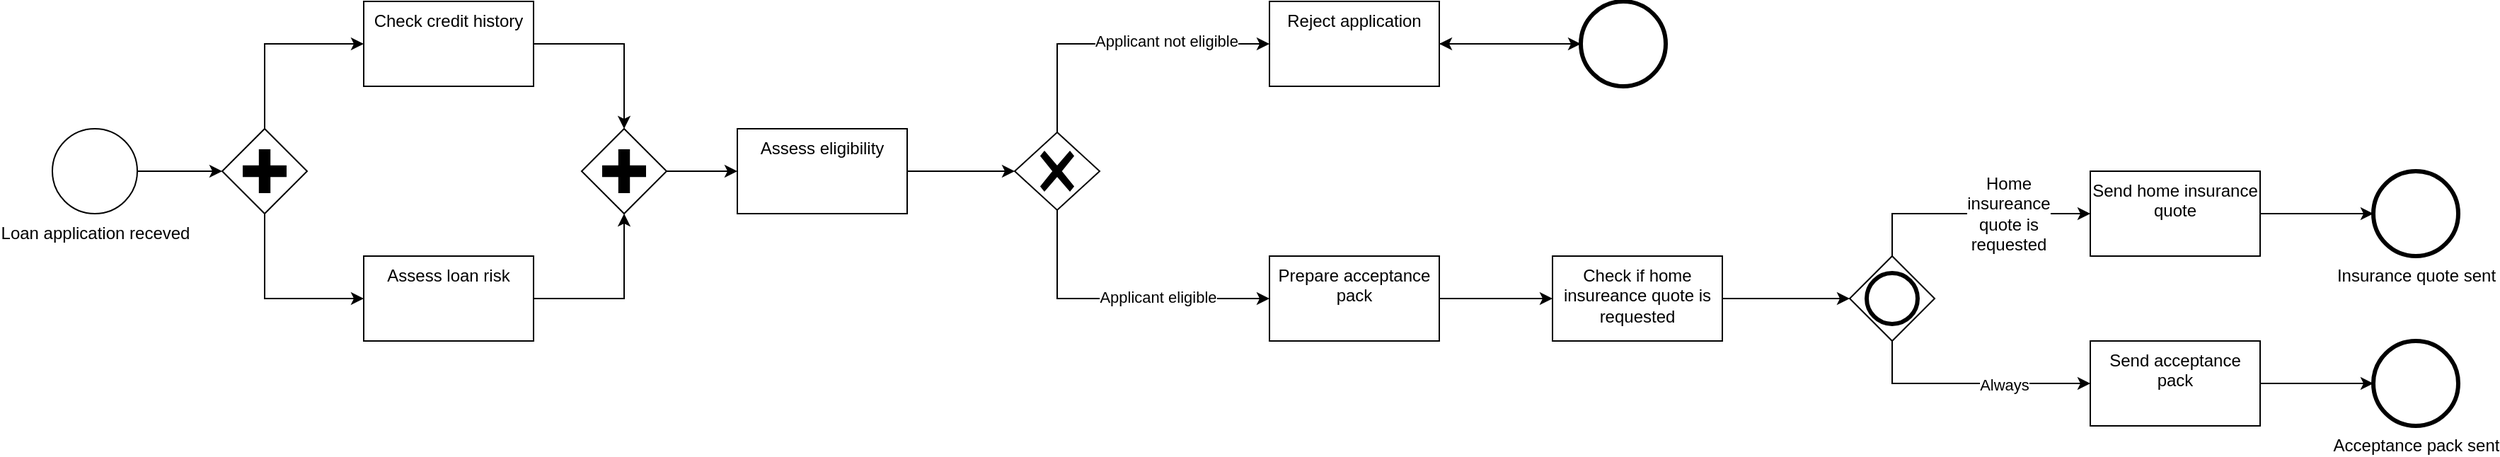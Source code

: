 <mxfile version="24.0.4" type="device">
  <diagram name="Страница — 1" id="TgzlF5RoW0JEdmuS7Nqw">
    <mxGraphModel dx="819" dy="478" grid="1" gridSize="10" guides="1" tooltips="1" connect="1" arrows="1" fold="1" page="1" pageScale="1" pageWidth="827" pageHeight="1169" math="0" shadow="0">
      <root>
        <mxCell id="0" />
        <mxCell id="1" parent="0" />
        <mxCell id="8a9pw-ncicUTeZt9-9Eh-6" style="edgeStyle=orthogonalEdgeStyle;rounded=0;orthogonalLoop=1;jettySize=auto;html=1;" edge="1" parent="1" source="8a9pw-ncicUTeZt9-9Eh-1" target="8a9pw-ncicUTeZt9-9Eh-4">
          <mxGeometry relative="1" as="geometry" />
        </mxCell>
        <mxCell id="8a9pw-ncicUTeZt9-9Eh-1" value="Loan application receved" style="points=[[0.145,0.145,0],[0.5,0,0],[0.855,0.145,0],[1,0.5,0],[0.855,0.855,0],[0.5,1,0],[0.145,0.855,0],[0,0.5,0]];shape=mxgraph.bpmn.event;html=1;verticalLabelPosition=bottom;labelBackgroundColor=#ffffff;verticalAlign=top;align=center;perimeter=ellipsePerimeter;outlineConnect=0;aspect=fixed;outline=standard;symbol=general;" vertex="1" parent="1">
          <mxGeometry x="40" y="590" width="60" height="60" as="geometry" />
        </mxCell>
        <mxCell id="8a9pw-ncicUTeZt9-9Eh-9" value="" style="edgeStyle=orthogonalEdgeStyle;rounded=0;orthogonalLoop=1;jettySize=auto;html=1;entryX=0;entryY=0.5;entryDx=0;entryDy=0;exitX=0.5;exitY=0;exitDx=0;exitDy=0;exitPerimeter=0;" edge="1" parent="1" source="8a9pw-ncicUTeZt9-9Eh-4" target="8a9pw-ncicUTeZt9-9Eh-8">
          <mxGeometry relative="1" as="geometry" />
        </mxCell>
        <mxCell id="8a9pw-ncicUTeZt9-9Eh-11" value="" style="edgeStyle=orthogonalEdgeStyle;rounded=0;orthogonalLoop=1;jettySize=auto;html=1;entryX=0;entryY=0.5;entryDx=0;entryDy=0;exitX=0.5;exitY=1;exitDx=0;exitDy=0;exitPerimeter=0;" edge="1" parent="1" source="8a9pw-ncicUTeZt9-9Eh-4" target="8a9pw-ncicUTeZt9-9Eh-10">
          <mxGeometry relative="1" as="geometry" />
        </mxCell>
        <mxCell id="8a9pw-ncicUTeZt9-9Eh-4" value="" style="points=[[0.25,0.25,0],[0.5,0,0],[0.75,0.25,0],[1,0.5,0],[0.75,0.75,0],[0.5,1,0],[0.25,0.75,0],[0,0.5,0]];shape=mxgraph.bpmn.gateway2;html=1;verticalLabelPosition=bottom;labelBackgroundColor=#ffffff;verticalAlign=top;align=center;perimeter=rhombusPerimeter;outlineConnect=0;outline=none;symbol=none;gwType=parallel;" vertex="1" parent="1">
          <mxGeometry x="160" y="590" width="60" height="60" as="geometry" />
        </mxCell>
        <mxCell id="8a9pw-ncicUTeZt9-9Eh-8" value="Check credit history" style="whiteSpace=wrap;html=1;verticalAlign=top;labelBackgroundColor=#ffffff;" vertex="1" parent="1">
          <mxGeometry x="260" y="500" width="120" height="60" as="geometry" />
        </mxCell>
        <mxCell id="8a9pw-ncicUTeZt9-9Eh-16" style="edgeStyle=orthogonalEdgeStyle;rounded=0;orthogonalLoop=1;jettySize=auto;html=1;" edge="1" parent="1" source="8a9pw-ncicUTeZt9-9Eh-10" target="8a9pw-ncicUTeZt9-9Eh-14">
          <mxGeometry relative="1" as="geometry" />
        </mxCell>
        <mxCell id="8a9pw-ncicUTeZt9-9Eh-10" value="Assess loan risk" style="whiteSpace=wrap;html=1;verticalAlign=top;labelBackgroundColor=#ffffff;" vertex="1" parent="1">
          <mxGeometry x="260" y="680" width="120" height="60" as="geometry" />
        </mxCell>
        <mxCell id="8a9pw-ncicUTeZt9-9Eh-18" value="" style="edgeStyle=orthogonalEdgeStyle;rounded=0;orthogonalLoop=1;jettySize=auto;html=1;" edge="1" parent="1" source="8a9pw-ncicUTeZt9-9Eh-14" target="8a9pw-ncicUTeZt9-9Eh-17">
          <mxGeometry relative="1" as="geometry" />
        </mxCell>
        <mxCell id="8a9pw-ncicUTeZt9-9Eh-14" value="" style="points=[[0.25,0.25,0],[0.5,0,0],[0.75,0.25,0],[1,0.5,0],[0.75,0.75,0],[0.5,1,0],[0.25,0.75,0],[0,0.5,0]];shape=mxgraph.bpmn.gateway2;html=1;verticalLabelPosition=bottom;labelBackgroundColor=#ffffff;verticalAlign=top;align=center;perimeter=rhombusPerimeter;outlineConnect=0;outline=none;symbol=none;gwType=parallel;" vertex="1" parent="1">
          <mxGeometry x="414" y="590" width="60" height="60" as="geometry" />
        </mxCell>
        <mxCell id="8a9pw-ncicUTeZt9-9Eh-15" style="edgeStyle=orthogonalEdgeStyle;rounded=0;orthogonalLoop=1;jettySize=auto;html=1;entryX=0.5;entryY=0;entryDx=0;entryDy=0;entryPerimeter=0;" edge="1" parent="1" source="8a9pw-ncicUTeZt9-9Eh-8" target="8a9pw-ncicUTeZt9-9Eh-14">
          <mxGeometry relative="1" as="geometry" />
        </mxCell>
        <mxCell id="8a9pw-ncicUTeZt9-9Eh-21" style="edgeStyle=orthogonalEdgeStyle;rounded=0;orthogonalLoop=1;jettySize=auto;html=1;" edge="1" parent="1" source="8a9pw-ncicUTeZt9-9Eh-17" target="8a9pw-ncicUTeZt9-9Eh-19">
          <mxGeometry relative="1" as="geometry" />
        </mxCell>
        <mxCell id="8a9pw-ncicUTeZt9-9Eh-17" value="Assess eligibility" style="whiteSpace=wrap;html=1;verticalAlign=top;labelBackgroundColor=#ffffff;" vertex="1" parent="1">
          <mxGeometry x="524" y="590" width="120" height="60" as="geometry" />
        </mxCell>
        <mxCell id="8a9pw-ncicUTeZt9-9Eh-23" value="" style="edgeStyle=orthogonalEdgeStyle;rounded=0;orthogonalLoop=1;jettySize=auto;html=1;entryX=0;entryY=0.5;entryDx=0;entryDy=0;exitX=0.5;exitY=0;exitDx=0;exitDy=0;exitPerimeter=0;" edge="1" parent="1" source="8a9pw-ncicUTeZt9-9Eh-19" target="8a9pw-ncicUTeZt9-9Eh-24">
          <mxGeometry relative="1" as="geometry">
            <mxPoint x="750" y="500" as="targetPoint" />
          </mxGeometry>
        </mxCell>
        <mxCell id="8a9pw-ncicUTeZt9-9Eh-31" value="Applicant not eligible" style="edgeLabel;html=1;align=center;verticalAlign=middle;resizable=0;points=[];" vertex="1" connectable="0" parent="8a9pw-ncicUTeZt9-9Eh-23">
          <mxGeometry x="0.309" y="2" relative="1" as="geometry">
            <mxPoint as="offset" />
          </mxGeometry>
        </mxCell>
        <mxCell id="8a9pw-ncicUTeZt9-9Eh-26" style="edgeStyle=orthogonalEdgeStyle;rounded=0;orthogonalLoop=1;jettySize=auto;html=1;entryX=0;entryY=0.5;entryDx=0;entryDy=0;exitX=0.5;exitY=1;exitDx=0;exitDy=0;exitPerimeter=0;" edge="1" parent="1" source="8a9pw-ncicUTeZt9-9Eh-19" target="8a9pw-ncicUTeZt9-9Eh-25">
          <mxGeometry relative="1" as="geometry" />
        </mxCell>
        <mxCell id="8a9pw-ncicUTeZt9-9Eh-30" value="Applicant eligible" style="edgeLabel;html=1;align=center;verticalAlign=middle;resizable=0;points=[];" vertex="1" connectable="0" parent="8a9pw-ncicUTeZt9-9Eh-26">
          <mxGeometry x="0.255" y="1" relative="1" as="geometry">
            <mxPoint as="offset" />
          </mxGeometry>
        </mxCell>
        <mxCell id="8a9pw-ncicUTeZt9-9Eh-19" value="" style="points=[[0.25,0.25,0],[0.5,0,0],[0.75,0.25,0],[1,0.5,0],[0.75,0.75,0],[0.5,1,0],[0.25,0.75,0],[0,0.5,0]];shape=mxgraph.bpmn.gateway2;html=1;verticalLabelPosition=bottom;labelBackgroundColor=#ffffff;verticalAlign=top;align=center;perimeter=rhombusPerimeter;outlineConnect=0;outline=none;symbol=none;gwType=exclusive;" vertex="1" parent="1">
          <mxGeometry x="720" y="592.5" width="60" height="55" as="geometry" />
        </mxCell>
        <mxCell id="8a9pw-ncicUTeZt9-9Eh-33" value="" style="edgeStyle=orthogonalEdgeStyle;rounded=0;orthogonalLoop=1;jettySize=auto;html=1;entryX=0;entryY=0.5;entryDx=0;entryDy=0;entryPerimeter=0;" edge="1" parent="1" source="8a9pw-ncicUTeZt9-9Eh-24">
          <mxGeometry relative="1" as="geometry">
            <mxPoint x="1120" y="530" as="targetPoint" />
          </mxGeometry>
        </mxCell>
        <mxCell id="8a9pw-ncicUTeZt9-9Eh-24" value="Reject application" style="whiteSpace=wrap;html=1;verticalAlign=top;labelBackgroundColor=#ffffff;" vertex="1" parent="1">
          <mxGeometry x="900" y="500" width="120" height="60" as="geometry" />
        </mxCell>
        <mxCell id="8a9pw-ncicUTeZt9-9Eh-40" value="" style="edgeStyle=orthogonalEdgeStyle;rounded=0;orthogonalLoop=1;jettySize=auto;html=1;" edge="1" parent="1" source="8a9pw-ncicUTeZt9-9Eh-25" target="8a9pw-ncicUTeZt9-9Eh-39">
          <mxGeometry relative="1" as="geometry" />
        </mxCell>
        <mxCell id="8a9pw-ncicUTeZt9-9Eh-25" value="Prepare acceptance pack" style="whiteSpace=wrap;html=1;verticalAlign=top;labelBackgroundColor=#ffffff;" vertex="1" parent="1">
          <mxGeometry x="900" y="680" width="120" height="60" as="geometry" />
        </mxCell>
        <mxCell id="8a9pw-ncicUTeZt9-9Eh-42" style="edgeStyle=orthogonalEdgeStyle;rounded=0;orthogonalLoop=1;jettySize=auto;html=1;" edge="1" parent="1" source="8a9pw-ncicUTeZt9-9Eh-39" target="8a9pw-ncicUTeZt9-9Eh-41">
          <mxGeometry relative="1" as="geometry" />
        </mxCell>
        <mxCell id="8a9pw-ncicUTeZt9-9Eh-39" value="Check if home insureance quote is requested" style="whiteSpace=wrap;html=1;verticalAlign=top;labelBackgroundColor=#ffffff;" vertex="1" parent="1">
          <mxGeometry x="1100" y="680" width="120" height="60" as="geometry" />
        </mxCell>
        <mxCell id="8a9pw-ncicUTeZt9-9Eh-47" style="edgeStyle=orthogonalEdgeStyle;rounded=0;orthogonalLoop=1;jettySize=auto;html=1;exitX=0.5;exitY=0;exitDx=0;exitDy=0;exitPerimeter=0;" edge="1" parent="1" source="8a9pw-ncicUTeZt9-9Eh-41" target="8a9pw-ncicUTeZt9-9Eh-58">
          <mxGeometry relative="1" as="geometry">
            <mxPoint x="1450" y="650" as="targetPoint" />
          </mxGeometry>
        </mxCell>
        <mxCell id="8a9pw-ncicUTeZt9-9Eh-49" value="&lt;span style=&quot;font-size: 12px; text-wrap: wrap;&quot;&gt;H&lt;/span&gt;&lt;span style=&quot;font-size: 12px; text-wrap: wrap;&quot;&gt;ome insureance quote is requested&lt;/span&gt;" style="edgeLabel;html=1;align=center;verticalAlign=middle;resizable=0;points=[];" vertex="1" connectable="0" parent="8a9pw-ncicUTeZt9-9Eh-47">
          <mxGeometry x="0.311" relative="1" as="geometry">
            <mxPoint as="offset" />
          </mxGeometry>
        </mxCell>
        <mxCell id="8a9pw-ncicUTeZt9-9Eh-41" value="" style="points=[[0.25,0.25,0],[0.5,0,0],[0.75,0.25,0],[1,0.5,0],[0.75,0.75,0],[0.5,1,0],[0.25,0.75,0],[0,0.5,0]];shape=mxgraph.bpmn.gateway2;html=1;verticalLabelPosition=bottom;labelBackgroundColor=#ffffff;verticalAlign=top;align=center;perimeter=rhombusPerimeter;outlineConnect=0;outline=end;symbol=general;" vertex="1" parent="1">
          <mxGeometry x="1310" y="680" width="60" height="60" as="geometry" />
        </mxCell>
        <mxCell id="8a9pw-ncicUTeZt9-9Eh-48" style="edgeStyle=orthogonalEdgeStyle;rounded=0;orthogonalLoop=1;jettySize=auto;html=1;exitX=0.5;exitY=1;exitDx=0;exitDy=0;exitPerimeter=0;" edge="1" parent="1" source="8a9pw-ncicUTeZt9-9Eh-41" target="8a9pw-ncicUTeZt9-9Eh-59">
          <mxGeometry relative="1" as="geometry">
            <mxPoint x="1430" y="780" as="targetPoint" />
          </mxGeometry>
        </mxCell>
        <mxCell id="8a9pw-ncicUTeZt9-9Eh-50" value="Always" style="edgeLabel;html=1;align=center;verticalAlign=middle;resizable=0;points=[];" vertex="1" connectable="0" parent="8a9pw-ncicUTeZt9-9Eh-48">
          <mxGeometry x="0.277" y="-1" relative="1" as="geometry">
            <mxPoint as="offset" />
          </mxGeometry>
        </mxCell>
        <mxCell id="8a9pw-ncicUTeZt9-9Eh-55" value="" style="edgeStyle=orthogonalEdgeStyle;rounded=0;orthogonalLoop=1;jettySize=auto;html=1;" edge="1" parent="1" source="8a9pw-ncicUTeZt9-9Eh-53" target="8a9pw-ncicUTeZt9-9Eh-24">
          <mxGeometry relative="1" as="geometry">
            <mxPoint x="1120" y="530" as="sourcePoint" />
          </mxGeometry>
        </mxCell>
        <mxCell id="8a9pw-ncicUTeZt9-9Eh-53" value="" style="points=[[0.145,0.145,0],[0.5,0,0],[0.855,0.145,0],[1,0.5,0],[0.855,0.855,0],[0.5,1,0],[0.145,0.855,0],[0,0.5,0]];shape=mxgraph.bpmn.event;html=1;verticalLabelPosition=bottom;labelBackgroundColor=#ffffff;verticalAlign=top;align=center;perimeter=ellipsePerimeter;outlineConnect=0;aspect=fixed;outline=end;symbol=terminate2;" vertex="1" parent="1">
          <mxGeometry x="1120" y="500" width="60" height="60" as="geometry" />
        </mxCell>
        <mxCell id="8a9pw-ncicUTeZt9-9Eh-56" value="Insurance quote sent" style="points=[[0.145,0.145,0],[0.5,0,0],[0.855,0.145,0],[1,0.5,0],[0.855,0.855,0],[0.5,1,0],[0.145,0.855,0],[0,0.5,0]];shape=mxgraph.bpmn.event;html=1;verticalLabelPosition=bottom;labelBackgroundColor=#ffffff;verticalAlign=top;align=center;perimeter=ellipsePerimeter;outlineConnect=0;aspect=fixed;outline=end;symbol=terminate2;" vertex="1" parent="1">
          <mxGeometry x="1680" y="620" width="60" height="60" as="geometry" />
        </mxCell>
        <mxCell id="8a9pw-ncicUTeZt9-9Eh-57" value="Acceptance pack sent" style="points=[[0.145,0.145,0],[0.5,0,0],[0.855,0.145,0],[1,0.5,0],[0.855,0.855,0],[0.5,1,0],[0.145,0.855,0],[0,0.5,0]];shape=mxgraph.bpmn.event;html=1;verticalLabelPosition=bottom;labelBackgroundColor=#ffffff;verticalAlign=top;align=center;perimeter=ellipsePerimeter;outlineConnect=0;aspect=fixed;outline=end;symbol=terminate2;" vertex="1" parent="1">
          <mxGeometry x="1680" y="740" width="60" height="60" as="geometry" />
        </mxCell>
        <mxCell id="8a9pw-ncicUTeZt9-9Eh-61" style="edgeStyle=orthogonalEdgeStyle;rounded=0;orthogonalLoop=1;jettySize=auto;html=1;" edge="1" parent="1" source="8a9pw-ncicUTeZt9-9Eh-58" target="8a9pw-ncicUTeZt9-9Eh-56">
          <mxGeometry relative="1" as="geometry" />
        </mxCell>
        <mxCell id="8a9pw-ncicUTeZt9-9Eh-58" value="Send home insurance quote" style="whiteSpace=wrap;html=1;verticalAlign=top;labelBackgroundColor=#ffffff;" vertex="1" parent="1">
          <mxGeometry x="1480" y="620" width="120" height="60" as="geometry" />
        </mxCell>
        <mxCell id="8a9pw-ncicUTeZt9-9Eh-59" value="Send acceptance pack" style="whiteSpace=wrap;html=1;verticalAlign=top;labelBackgroundColor=#ffffff;" vertex="1" parent="1">
          <mxGeometry x="1480" y="740" width="120" height="60" as="geometry" />
        </mxCell>
        <mxCell id="8a9pw-ncicUTeZt9-9Eh-60" style="edgeStyle=orthogonalEdgeStyle;rounded=0;orthogonalLoop=1;jettySize=auto;html=1;entryX=0;entryY=0.5;entryDx=0;entryDy=0;entryPerimeter=0;" edge="1" parent="1" source="8a9pw-ncicUTeZt9-9Eh-59" target="8a9pw-ncicUTeZt9-9Eh-57">
          <mxGeometry relative="1" as="geometry" />
        </mxCell>
      </root>
    </mxGraphModel>
  </diagram>
</mxfile>
